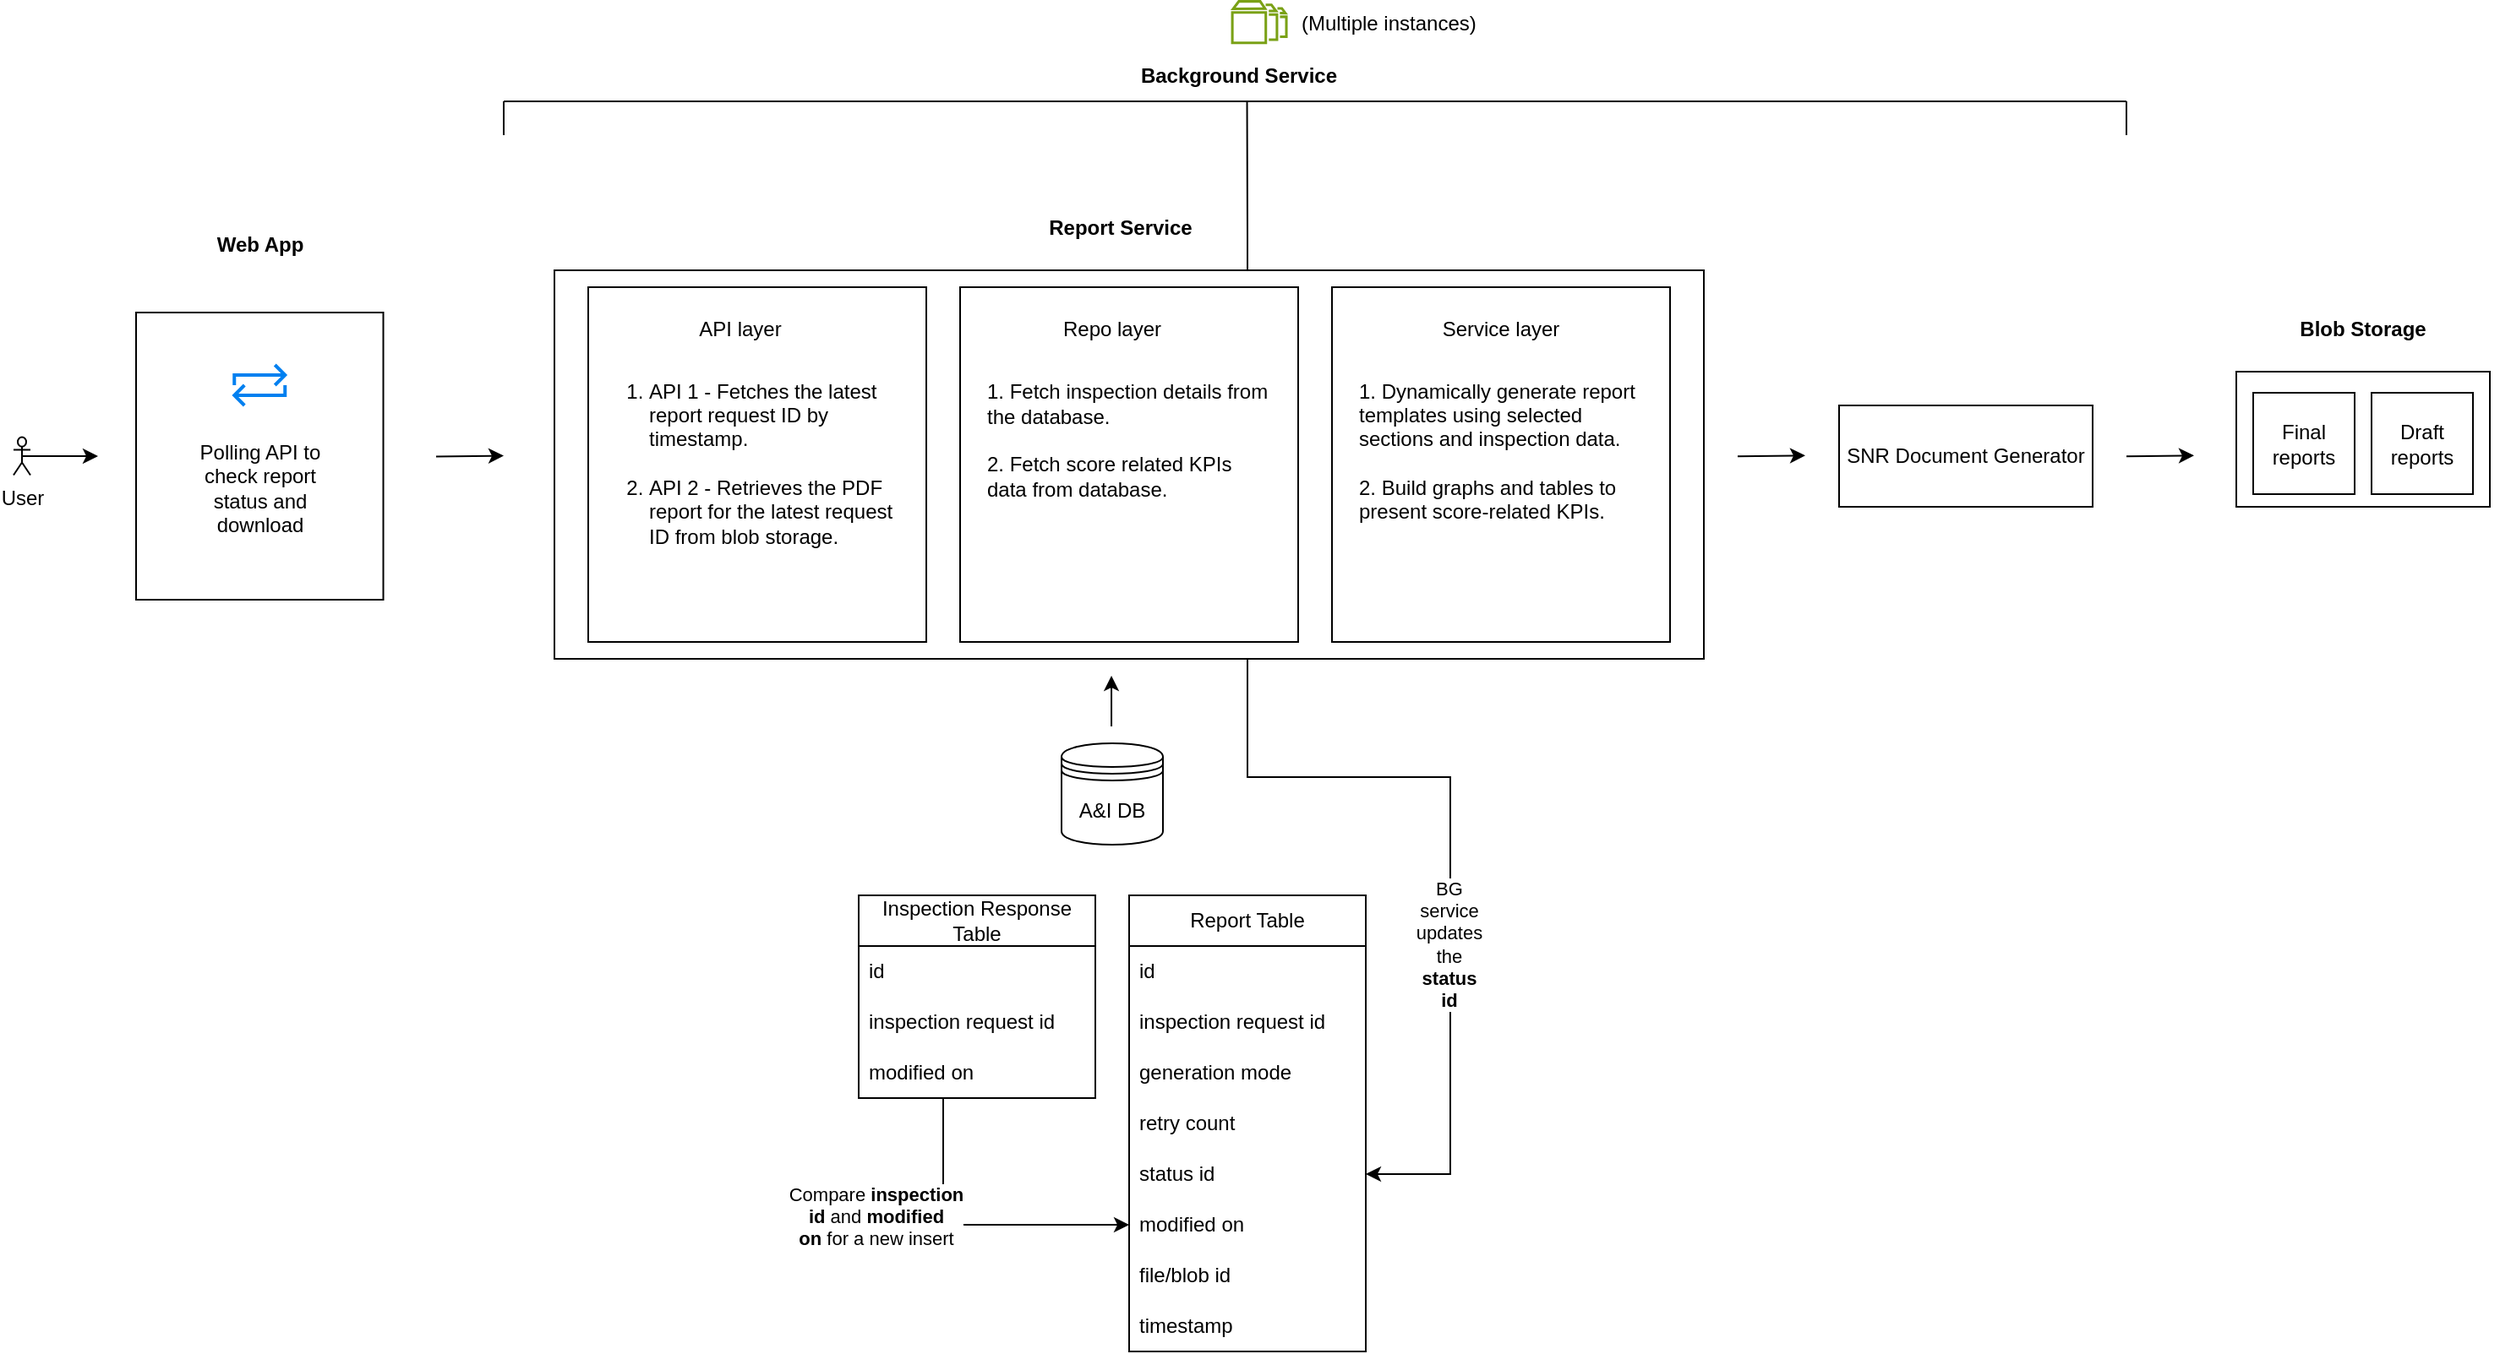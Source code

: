 <mxfile version="28.1.0">
  <diagram name="Report Service - A&amp;I" id="1YIPlWxTEJ8W7mqabqMT">
    <mxGraphModel dx="2312" dy="1270" grid="1" gridSize="10" guides="1" tooltips="1" connect="1" arrows="1" fold="1" page="1" pageScale="1" pageWidth="1920" pageHeight="1200" math="0" shadow="0">
      <root>
        <mxCell id="0" />
        <mxCell id="1" parent="0" />
        <mxCell id="2hkZbPnxHvf6jAYgh7-L-45" value="" style="endArrow=classic;html=1;rounded=0;entryX=1;entryY=0.5;entryDx=0;entryDy=0;exitX=0.528;exitY=1.002;exitDx=0;exitDy=0;exitPerimeter=0;" edge="1" parent="1" source="2hkZbPnxHvf6jAYgh7-L-41" target="d6Js0XEYEXI5DrSHMX23-42">
          <mxGeometry width="50" height="50" relative="1" as="geometry">
            <mxPoint x="1170" y="640" as="sourcePoint" />
            <mxPoint x="1150" y="660" as="targetPoint" />
            <Array as="points">
              <mxPoint x="1000" y="320" />
              <mxPoint x="1000" y="640" />
              <mxPoint x="1120" y="640" />
              <mxPoint x="1120" y="875" />
            </Array>
          </mxGeometry>
        </mxCell>
        <mxCell id="d6Js0XEYEXI5DrSHMX23-1" value="SNR Document Generator" style="rounded=0;whiteSpace=wrap;html=1;" parent="1" vertex="1">
          <mxGeometry x="1350" y="420" width="150" height="60" as="geometry" />
        </mxCell>
        <mxCell id="d6Js0XEYEXI5DrSHMX23-7" value="Report Service" style="text;html=1;align=center;verticalAlign=middle;whiteSpace=wrap;rounded=0;fontStyle=1" parent="1" vertex="1">
          <mxGeometry x="840" y="300" width="170" height="30" as="geometry" />
        </mxCell>
        <mxCell id="d6Js0XEYEXI5DrSHMX23-74" style="edgeStyle=orthogonalEdgeStyle;rounded=0;orthogonalLoop=1;jettySize=auto;html=1;exitX=0.5;exitY=0.5;exitDx=0;exitDy=0;exitPerimeter=0;" parent="1" source="d6Js0XEYEXI5DrSHMX23-27" edge="1">
          <mxGeometry relative="1" as="geometry">
            <mxPoint x="320" y="450" as="targetPoint" />
          </mxGeometry>
        </mxCell>
        <mxCell id="d6Js0XEYEXI5DrSHMX23-27" value="User" style="shape=umlActor;verticalLabelPosition=bottom;verticalAlign=top;html=1;outlineConnect=0;" parent="1" vertex="1">
          <mxGeometry x="270" y="438.75" width="10" height="22.5" as="geometry" />
        </mxCell>
        <mxCell id="d6Js0XEYEXI5DrSHMX23-37" value="&lt;span style=&quot;font-weight: normal;&quot;&gt;Report Table&lt;/span&gt;" style="swimlane;fontStyle=1;childLayout=stackLayout;horizontal=1;startSize=30;horizontalStack=0;resizeParent=1;resizeParentMax=0;resizeLast=0;collapsible=1;marginBottom=0;whiteSpace=wrap;html=1;" parent="1" vertex="1">
          <mxGeometry x="930" y="710" width="140" height="270" as="geometry">
            <mxRectangle x="40" y="250" width="60" height="30" as="alternateBounds" />
          </mxGeometry>
        </mxCell>
        <mxCell id="d6Js0XEYEXI5DrSHMX23-38" value="id" style="text;strokeColor=none;fillColor=none;align=left;verticalAlign=middle;spacingLeft=4;spacingRight=4;overflow=hidden;points=[[0,0.5],[1,0.5]];portConstraint=eastwest;rotatable=0;whiteSpace=wrap;html=1;" parent="d6Js0XEYEXI5DrSHMX23-37" vertex="1">
          <mxGeometry y="30" width="140" height="30" as="geometry" />
        </mxCell>
        <mxCell id="d6Js0XEYEXI5DrSHMX23-39" value="inspection request id" style="text;strokeColor=none;fillColor=none;align=left;verticalAlign=middle;spacingLeft=4;spacingRight=4;overflow=hidden;points=[[0,0.5],[1,0.5]];portConstraint=eastwest;rotatable=0;whiteSpace=wrap;html=1;" parent="d6Js0XEYEXI5DrSHMX23-37" vertex="1">
          <mxGeometry y="60" width="140" height="30" as="geometry" />
        </mxCell>
        <mxCell id="d6Js0XEYEXI5DrSHMX23-40" value="generation mode" style="text;strokeColor=none;fillColor=none;align=left;verticalAlign=middle;spacingLeft=4;spacingRight=4;overflow=hidden;points=[[0,0.5],[1,0.5]];portConstraint=eastwest;rotatable=0;whiteSpace=wrap;html=1;" parent="d6Js0XEYEXI5DrSHMX23-37" vertex="1">
          <mxGeometry y="90" width="140" height="30" as="geometry" />
        </mxCell>
        <mxCell id="d6Js0XEYEXI5DrSHMX23-41" value="retry count" style="text;strokeColor=none;fillColor=none;align=left;verticalAlign=middle;spacingLeft=4;spacingRight=4;overflow=hidden;points=[[0,0.5],[1,0.5]];portConstraint=eastwest;rotatable=0;whiteSpace=wrap;html=1;" parent="d6Js0XEYEXI5DrSHMX23-37" vertex="1">
          <mxGeometry y="120" width="140" height="30" as="geometry" />
        </mxCell>
        <mxCell id="d6Js0XEYEXI5DrSHMX23-42" value="status id" style="text;strokeColor=none;fillColor=none;align=left;verticalAlign=middle;spacingLeft=4;spacingRight=4;overflow=hidden;points=[[0,0.5],[1,0.5]];portConstraint=eastwest;rotatable=0;whiteSpace=wrap;html=1;" parent="d6Js0XEYEXI5DrSHMX23-37" vertex="1">
          <mxGeometry y="150" width="140" height="30" as="geometry" />
        </mxCell>
        <mxCell id="d6Js0XEYEXI5DrSHMX23-43" value="modified on" style="text;strokeColor=none;fillColor=none;align=left;verticalAlign=middle;spacingLeft=4;spacingRight=4;overflow=hidden;points=[[0,0.5],[1,0.5]];portConstraint=eastwest;rotatable=0;whiteSpace=wrap;html=1;" parent="d6Js0XEYEXI5DrSHMX23-37" vertex="1">
          <mxGeometry y="180" width="140" height="30" as="geometry" />
        </mxCell>
        <mxCell id="d6Js0XEYEXI5DrSHMX23-44" value="file/blob id" style="text;strokeColor=none;fillColor=none;align=left;verticalAlign=middle;spacingLeft=4;spacingRight=4;overflow=hidden;points=[[0,0.5],[1,0.5]];portConstraint=eastwest;rotatable=0;whiteSpace=wrap;html=1;" parent="d6Js0XEYEXI5DrSHMX23-37" vertex="1">
          <mxGeometry y="210" width="140" height="30" as="geometry" />
        </mxCell>
        <mxCell id="d6Js0XEYEXI5DrSHMX23-45" value="timestamp" style="text;strokeColor=none;fillColor=none;align=left;verticalAlign=middle;spacingLeft=4;spacingRight=4;overflow=hidden;points=[[0,0.5],[1,0.5]];portConstraint=eastwest;rotatable=0;whiteSpace=wrap;html=1;" parent="d6Js0XEYEXI5DrSHMX23-37" vertex="1">
          <mxGeometry y="240" width="140" height="30" as="geometry" />
        </mxCell>
        <mxCell id="d6Js0XEYEXI5DrSHMX23-50" value="A&amp;amp;I DB" style="shape=datastore;whiteSpace=wrap;html=1;fontStyle=0" parent="1" vertex="1">
          <mxGeometry x="890" y="620" width="60" height="60" as="geometry" />
        </mxCell>
        <mxCell id="d6Js0XEYEXI5DrSHMX23-54" value="" style="endArrow=classic;html=1;rounded=0;entryX=0.45;entryY=1;entryDx=0;entryDy=0;entryPerimeter=0;" parent="1" edge="1">
          <mxGeometry width="50" height="50" relative="1" as="geometry">
            <mxPoint x="919.52" y="610" as="sourcePoint" />
            <mxPoint x="919.52" y="580" as="targetPoint" />
          </mxGeometry>
        </mxCell>
        <mxCell id="d6Js0XEYEXI5DrSHMX23-56" value="" style="group;labelBackgroundColor=none;" parent="1" vertex="1" connectable="0">
          <mxGeometry x="590" y="340" width="680" height="230" as="geometry" />
        </mxCell>
        <mxCell id="d6Js0XEYEXI5DrSHMX23-3" value="" style="rounded=0;whiteSpace=wrap;html=1;" parent="d6Js0XEYEXI5DrSHMX23-56" vertex="1">
          <mxGeometry width="680" height="230" as="geometry" />
        </mxCell>
        <mxCell id="d6Js0XEYEXI5DrSHMX23-4" value="" style="rounded=0;whiteSpace=wrap;html=1;" parent="d6Js0XEYEXI5DrSHMX23-56" vertex="1">
          <mxGeometry x="20" y="10" width="200" height="210" as="geometry" />
        </mxCell>
        <mxCell id="d6Js0XEYEXI5DrSHMX23-8" value="API layer" style="text;html=1;align=center;verticalAlign=middle;whiteSpace=wrap;rounded=0;" parent="d6Js0XEYEXI5DrSHMX23-56" vertex="1">
          <mxGeometry x="80" y="20" width="60" height="30" as="geometry" />
        </mxCell>
        <mxCell id="d6Js0XEYEXI5DrSHMX23-29" value="&lt;span style=&quot;color: rgba(0, 0, 0, 0); font-family: monospace; font-size: 0px; text-align: start; text-wrap-mode: nowrap;&quot;&gt;%3CmxGraphModel%3E%3Croot%3E%3CmxCell%20id%3D%220%22%2F%3E%3CmxCell%20id%3D%221%22%20parent%3D%220%22%2F%3E%3CmxCell%20id%3D%222%22%20value%3D%22Repo%20layer%22%20style%3D%22text%3Bhtml%3D1%3Balign%3Dcenter%3BverticalAlign%3Dmiddle%3BwhiteSpace%3Dwrap%3Brounded%3D0%3B%22%20vertex%3D%221%22%20parent%3D%221%22%3E%3CmxGeometry%20x%3D%22710%22%20y%3D%22265%22%20width%3D%2280%22%20height%3D%2230%22%20as%3D%22geometry%22%2F%3E%3C%2FmxCell%3E%3CmxCell%20id%3D%223%22%20value%3D%22Fetch%20inspection%20and%20score%20related%20KPIs%20data%20from%20DB%22%20style%3D%22text%3Bhtml%3D1%3Balign%3Dcenter%3BverticalAlign%3Dmiddle%3BwhiteSpace%3Dwrap%3Brounded%3D0%3B%22%20vertex%3D%221%22%20parent%3D%221%22%3E%3CmxGeometry%20x%3D%22710%22%20y%3D%22300%22%20width%3D%2280%22%20height%3D%22130%22%20as%3D%22geometry%22%2F%3E%3C%2FmxCell%3E%3C%2Froot%3E%3C%2FmxGraphModel%3E&lt;/span&gt;" style="rounded=0;whiteSpace=wrap;html=1;" parent="d6Js0XEYEXI5DrSHMX23-56" vertex="1">
          <mxGeometry x="240" y="10" width="200" height="210" as="geometry" />
        </mxCell>
        <mxCell id="d6Js0XEYEXI5DrSHMX23-28" value="&lt;ol&gt;&lt;li&gt;API 1 - Fetches the latest report request ID by timestamp.&lt;br&gt;&lt;br&gt;&lt;/li&gt;&lt;li&gt;API 2 - Retrieves the PDF report for the latest request ID from blob storage.&lt;/li&gt;&lt;/ol&gt;&lt;div&gt;&lt;div&gt;&lt;br&gt;&lt;/div&gt;&lt;div&gt;&lt;br&gt;&lt;/div&gt;&lt;/div&gt;" style="text;strokeColor=none;fillColor=none;align=left;verticalAlign=middle;spacingLeft=4;spacingRight=4;overflow=hidden;points=[[0,0.5],[1,0.5]];portConstraint=eastwest;rotatable=0;whiteSpace=wrap;html=1;" parent="d6Js0XEYEXI5DrSHMX23-56" vertex="1">
          <mxGeometry x="10" y="50" width="200" height="140" as="geometry" />
        </mxCell>
        <mxCell id="d6Js0XEYEXI5DrSHMX23-30" value="Repo layer" style="text;html=1;align=center;verticalAlign=middle;whiteSpace=wrap;rounded=0;" parent="d6Js0XEYEXI5DrSHMX23-56" vertex="1">
          <mxGeometry x="290" y="20" width="80" height="30" as="geometry" />
        </mxCell>
        <mxCell id="d6Js0XEYEXI5DrSHMX23-32" value="&lt;span style=&quot;color: rgba(0, 0, 0, 0); font-family: monospace; font-size: 0px; text-align: start; text-wrap-mode: nowrap;&quot;&gt;%3CmxGraphModel%3E%3Croot%3E%3CmxCell%20id%3D%220%22%2F%3E%3CmxCell%20id%3D%221%22%20parent%3D%220%22%2F%3E%3CmxCell%20id%3D%222%22%20value%3D%22Repo%20layer%22%20style%3D%22text%3Bhtml%3D1%3Balign%3Dcenter%3BverticalAlign%3Dmiddle%3BwhiteSpace%3Dwrap%3Brounded%3D0%3B%22%20vertex%3D%221%22%20parent%3D%221%22%3E%3CmxGeometry%20x%3D%22710%22%20y%3D%22265%22%20width%3D%2280%22%20height%3D%2230%22%20as%3D%22geometry%22%2F%3E%3C%2FmxCell%3E%3CmxCell%20id%3D%223%22%20value%3D%22Fetch%20inspection%20and%20score%20related%20KPIs%20data%20from%20DB%22%20style%3D%22text%3Bhtml%3D1%3Balign%3Dcenter%3BverticalAlign%3Dmiddle%3BwhiteSpace%3Dwrap%3Brounded%3D0%3B%22%20vertex%3D%221%22%20parent%3D%221%22%3E%3CmxGeometry%20x%3D%22710%22%20y%3D%22300%22%20width%3D%2280%22%20height%3D%22130%22%20as%3D%22geometry%22%2F%3E%3C%2FmxCell%3E%3C%2Froot%3E%3C%2FmxGraphModel%3E&lt;/span&gt;" style="rounded=0;whiteSpace=wrap;html=1;" parent="d6Js0XEYEXI5DrSHMX23-56" vertex="1">
          <mxGeometry x="460" y="10" width="200" height="210" as="geometry" />
        </mxCell>
        <mxCell id="d6Js0XEYEXI5DrSHMX23-33" value="Service layer" style="text;html=1;align=center;verticalAlign=middle;whiteSpace=wrap;rounded=0;" parent="d6Js0XEYEXI5DrSHMX23-56" vertex="1">
          <mxGeometry x="520" y="20" width="80" height="30" as="geometry" />
        </mxCell>
        <mxCell id="d6Js0XEYEXI5DrSHMX23-35" value="&lt;span style=&quot;text-align: center;&quot;&gt;1. Fetch inspection details from the database.&lt;br&gt;&lt;br&gt;2. Fetch&amp;nbsp;&lt;/span&gt;&lt;span style=&quot;text-align: center;&quot;&gt;score related KPIs data from database.&lt;/span&gt;&lt;span style=&quot;text-align: center;&quot;&gt;&lt;br&gt;&lt;/span&gt;&lt;div&gt;&lt;div&gt;&lt;span style=&quot;text-align: center;&quot;&gt;&lt;br&gt;&lt;/span&gt;&lt;/div&gt;&lt;div&gt;&lt;span style=&quot;text-align: center;&quot;&gt;&lt;br&gt;&lt;/span&gt;&lt;/div&gt;&lt;/div&gt;" style="text;strokeColor=none;fillColor=none;align=left;verticalAlign=middle;spacingLeft=4;spacingRight=4;overflow=hidden;points=[[0,0.5],[1,0.5]];portConstraint=eastwest;rotatable=0;whiteSpace=wrap;html=1;" parent="d6Js0XEYEXI5DrSHMX23-56" vertex="1">
          <mxGeometry x="250" y="62.5" width="180" height="105" as="geometry" />
        </mxCell>
        <mxCell id="d6Js0XEYEXI5DrSHMX23-36" value="&lt;span style=&quot;text-align: center;&quot;&gt;1.&amp;nbsp;&lt;/span&gt;Dynamically generate report templates using selected sections and inspection data.&lt;span style=&quot;text-align: center;&quot;&gt;&lt;br&gt;&lt;br&gt;2.&amp;nbsp;&lt;/span&gt;Build graphs and tables to present score-related KPIs.&lt;span style=&quot;text-align: center;&quot;&gt;&lt;br&gt;&lt;/span&gt;&lt;div&gt;&lt;div&gt;&lt;span style=&quot;text-align: center;&quot;&gt;&lt;br&gt;&lt;/span&gt;&lt;/div&gt;&lt;div&gt;&lt;span style=&quot;text-align: center;&quot;&gt;&lt;br&gt;&lt;/span&gt;&lt;/div&gt;&lt;/div&gt;" style="text;strokeColor=none;fillColor=none;align=left;verticalAlign=middle;spacingLeft=4;spacingRight=4;overflow=hidden;points=[[0,0.5],[1,0.5]];portConstraint=eastwest;rotatable=0;whiteSpace=wrap;html=1;" parent="d6Js0XEYEXI5DrSHMX23-56" vertex="1">
          <mxGeometry x="470" y="62.5" width="180" height="117.5" as="geometry" />
        </mxCell>
        <mxCell id="d6Js0XEYEXI5DrSHMX23-61" value="" style="endArrow=classic;html=1;rounded=0;" parent="1" edge="1">
          <mxGeometry width="50" height="50" relative="1" as="geometry">
            <mxPoint x="1290" y="450.11" as="sourcePoint" />
            <mxPoint x="1330" y="449.67" as="targetPoint" />
          </mxGeometry>
        </mxCell>
        <mxCell id="d6Js0XEYEXI5DrSHMX23-63" value="" style="endArrow=classic;html=1;rounded=0;" parent="1" edge="1">
          <mxGeometry width="50" height="50" relative="1" as="geometry">
            <mxPoint x="1520" y="450.11" as="sourcePoint" />
            <mxPoint x="1560" y="449.67" as="targetPoint" />
          </mxGeometry>
        </mxCell>
        <mxCell id="d6Js0XEYEXI5DrSHMX23-64" value="&lt;span style=&quot;font-weight: normal;&quot;&gt;Inspection Response Table&lt;/span&gt;" style="swimlane;fontStyle=1;childLayout=stackLayout;horizontal=1;startSize=30;horizontalStack=0;resizeParent=1;resizeParentMax=0;resizeLast=0;collapsible=1;marginBottom=0;whiteSpace=wrap;html=1;" parent="1" vertex="1">
          <mxGeometry x="770" y="710" width="140" height="120" as="geometry" />
        </mxCell>
        <mxCell id="d6Js0XEYEXI5DrSHMX23-65" value="id" style="text;strokeColor=none;fillColor=none;align=left;verticalAlign=middle;spacingLeft=4;spacingRight=4;overflow=hidden;points=[[0,0.5],[1,0.5]];portConstraint=eastwest;rotatable=0;whiteSpace=wrap;html=1;" parent="d6Js0XEYEXI5DrSHMX23-64" vertex="1">
          <mxGeometry y="30" width="140" height="30" as="geometry" />
        </mxCell>
        <mxCell id="d6Js0XEYEXI5DrSHMX23-66" value="inspection request id" style="text;strokeColor=none;fillColor=none;align=left;verticalAlign=middle;spacingLeft=4;spacingRight=4;overflow=hidden;points=[[0,0.5],[1,0.5]];portConstraint=eastwest;rotatable=0;whiteSpace=wrap;html=1;" parent="d6Js0XEYEXI5DrSHMX23-64" vertex="1">
          <mxGeometry y="60" width="140" height="30" as="geometry" />
        </mxCell>
        <mxCell id="d6Js0XEYEXI5DrSHMX23-67" value="modified on" style="text;strokeColor=none;fillColor=none;align=left;verticalAlign=middle;spacingLeft=4;spacingRight=4;overflow=hidden;points=[[0,0.5],[1,0.5]];portConstraint=eastwest;rotatable=0;whiteSpace=wrap;html=1;" parent="d6Js0XEYEXI5DrSHMX23-64" vertex="1">
          <mxGeometry y="90" width="140" height="30" as="geometry" />
        </mxCell>
        <mxCell id="d6Js0XEYEXI5DrSHMX23-68" value="" style="endArrow=classic;html=1;rounded=0;entryX=0;entryY=0.5;entryDx=0;entryDy=0;" parent="1" edge="1" target="d6Js0XEYEXI5DrSHMX23-43">
          <mxGeometry relative="1" as="geometry">
            <mxPoint x="820" y="830" as="sourcePoint" />
            <mxPoint x="930.0" y="866.14" as="targetPoint" />
            <Array as="points">
              <mxPoint x="820" y="905" />
            </Array>
          </mxGeometry>
        </mxCell>
        <mxCell id="d6Js0XEYEXI5DrSHMX23-72" value="&lt;span style=&quot;color: rgba(0, 0, 0, 0); font-family: monospace; font-size: 0px; text-align: start; background-color: rgb(236, 236, 236);&quot;&gt;%3CmxGraphModel%3E%3Croot%3E%3CmxCell%20id%3D%220%22%2F%3E%3CmxCell%20id%3D%221%22%20parent%3D%220%22%2F%3E%3CmxCell%20id%3D%222%22%20value%3D%22Compare%20%26lt%3Bb%26gt%3Binspection%20id%26lt%3B%2Fb%26gt%3B%20and%26lt%3Bb%26gt%3B%20modified%20on%26lt%3B%2Fb%26gt%3B%20for%20a%20new%20insert%22%20style%3D%22edgeLabel%3Bresizable%3D0%3Bhtml%3D1%3B%3Balign%3Dright%3BverticalAlign%3Dmiddle%3BlabelPosition%3Dleft%3BverticalLabelPosition%3Dmiddle%3B%22%20connectable%3D%220%22%20vertex%3D%221%22%20parent%3D%221%22%3E%3CmxGeometry%20x%3D%22779.903%22%20y%3D%22790.14%22%20as%3D%22geometry%22%2F%3E%3C%2FmxCell%3E%3C%2Froot%3E%3C%2FmxGraphModel%3E&lt;/span&gt;&lt;span style=&quot;color: rgba(0, 0, 0, 0); font-family: monospace; font-size: 0px; text-align: start; background-color: rgb(236, 236, 236);&quot;&gt;%3CmxGraphModel%3E%3Croot%3E%3CmxCell%20id%3D%220%22%2F%3E%3CmxCell%20id%3D%221%22%20parent%3D%220%22%2F%3E%3CmxCell%20id%3D%222%22%20value%3D%22Compare%20%26lt%3Bb%26gt%3Binspection%20id%26lt%3B%2Fb%26gt%3B%20and%26lt%3Bb%26gt%3B%20modified%20on%26lt%3B%2Fb%26gt%3B%20for%20a%20new%20insert%22%20style%3D%22edgeLabel%3Bresizable%3D0%3Bhtml%3D1%3B%3Balign%3Dright%3BverticalAlign%3Dmiddle%3BlabelPosition%3Dleft%3BverticalLabelPosition%3Dmiddle%3B%22%20connectable%3D%220%22%20vertex%3D%221%22%20parent%3D%221%22%3E%3CmxGeometry%20x%3D%22779.903%22%20y%3D%22790.14%22%20as%3D%22geometry%22%2F%3E%3C%2FmxCell%3E%3C%2Froot%3E%3C%2FmxGraphModel%3E&lt;/span&gt;" style="edgeLabel;html=1;align=center;verticalAlign=middle;resizable=0;points=[];" parent="d6Js0XEYEXI5DrSHMX23-68" vertex="1" connectable="0">
          <mxGeometry x="0.122" y="-2" relative="1" as="geometry">
            <mxPoint as="offset" />
          </mxGeometry>
        </mxCell>
        <mxCell id="d6Js0XEYEXI5DrSHMX23-73" value="Compare&amp;nbsp;&lt;b&gt;inspection id&lt;/b&gt;&amp;nbsp;and&lt;b&gt;&amp;nbsp;modified on&lt;/b&gt;&amp;nbsp;for a new insert" style="edgeLabel;resizable=0;html=1;;align=center;verticalAlign=middle;labelPosition=left;verticalLabelPosition=middle;whiteSpace=wrap;imageWidth=28;" parent="1" connectable="0" vertex="1">
          <mxGeometry x="760" y="890" as="geometry">
            <mxPoint x="20" y="10" as="offset" />
          </mxGeometry>
        </mxCell>
        <mxCell id="d6Js0XEYEXI5DrSHMX23-21" value="" style="rounded=0;whiteSpace=wrap;html=1;" parent="1" vertex="1">
          <mxGeometry x="1585" y="400" width="150" height="80" as="geometry" />
        </mxCell>
        <mxCell id="d6Js0XEYEXI5DrSHMX23-57" value="Final reports" style="whiteSpace=wrap;html=1;aspect=fixed;" parent="1" vertex="1">
          <mxGeometry x="1595" y="412.5" width="60" height="60" as="geometry" />
        </mxCell>
        <mxCell id="d6Js0XEYEXI5DrSHMX23-58" value="Blob Storage" style="text;html=1;align=center;verticalAlign=middle;whiteSpace=wrap;rounded=0;fontStyle=1" parent="1" vertex="1">
          <mxGeometry x="1580" y="360" width="160" height="30" as="geometry" />
        </mxCell>
        <mxCell id="sHj_UfKYaeUGQFyIhz4J-1" value="Draft reports" style="whiteSpace=wrap;html=1;aspect=fixed;" vertex="1" parent="1">
          <mxGeometry x="1665" y="412.5" width="60" height="60" as="geometry" />
        </mxCell>
        <mxCell id="sHj_UfKYaeUGQFyIhz4J-3" value="" style="rounded=0;whiteSpace=wrap;html=1;rotation=90;" vertex="1" parent="1">
          <mxGeometry x="330.63" y="376.87" width="170" height="146.25" as="geometry" />
        </mxCell>
        <mxCell id="sHj_UfKYaeUGQFyIhz4J-4" value="" style="endArrow=classic;html=1;rounded=0;" edge="1" parent="1">
          <mxGeometry width="50" height="50" relative="1" as="geometry">
            <mxPoint x="520" y="450.22" as="sourcePoint" />
            <mxPoint x="560" y="449.78" as="targetPoint" />
          </mxGeometry>
        </mxCell>
        <mxCell id="2hkZbPnxHvf6jAYgh7-L-7" value="Web App" style="text;html=1;align=center;verticalAlign=middle;whiteSpace=wrap;rounded=0;fontStyle=1" vertex="1" parent="1">
          <mxGeometry x="330.63" y="310" width="170" height="30" as="geometry" />
        </mxCell>
        <mxCell id="2hkZbPnxHvf6jAYgh7-L-23" value="" style="html=1;verticalLabelPosition=bottom;align=center;labelBackgroundColor=#ffffff;verticalAlign=top;strokeWidth=2;strokeColor=#0080F0;shadow=0;dashed=0;shape=mxgraph.ios7.icons.repeat;pointerEvents=1" vertex="1" parent="1">
          <mxGeometry x="400.63" y="396" width="30" height="24" as="geometry" />
        </mxCell>
        <mxCell id="2hkZbPnxHvf6jAYgh7-L-25" value="Polling API to check report status and download" style="text;html=1;align=center;verticalAlign=middle;whiteSpace=wrap;rounded=0;" vertex="1" parent="1">
          <mxGeometry x="364.85" y="438.75" width="101.56" height="60" as="geometry" />
        </mxCell>
        <mxCell id="2hkZbPnxHvf6jAYgh7-L-40" value="" style="group" vertex="1" connectable="0" parent="1">
          <mxGeometry x="560" y="240" width="960" height="20" as="geometry" />
        </mxCell>
        <mxCell id="2hkZbPnxHvf6jAYgh7-L-27" value="" style="endArrow=none;html=1;rounded=0;" edge="1" parent="2hkZbPnxHvf6jAYgh7-L-40">
          <mxGeometry width="50" height="50" relative="1" as="geometry">
            <mxPoint as="sourcePoint" />
            <mxPoint x="960" as="targetPoint" />
          </mxGeometry>
        </mxCell>
        <mxCell id="2hkZbPnxHvf6jAYgh7-L-31" value="" style="endArrow=none;html=1;rounded=0;" edge="1" parent="2hkZbPnxHvf6jAYgh7-L-40">
          <mxGeometry width="50" height="50" relative="1" as="geometry">
            <mxPoint y="20" as="sourcePoint" />
            <mxPoint as="targetPoint" />
          </mxGeometry>
        </mxCell>
        <mxCell id="2hkZbPnxHvf6jAYgh7-L-32" value="" style="endArrow=none;html=1;rounded=0;" edge="1" parent="2hkZbPnxHvf6jAYgh7-L-40">
          <mxGeometry width="50" height="50" relative="1" as="geometry">
            <mxPoint x="960" y="20" as="sourcePoint" />
            <mxPoint x="960" as="targetPoint" />
          </mxGeometry>
        </mxCell>
        <mxCell id="2hkZbPnxHvf6jAYgh7-L-41" value="Background Service" style="text;html=1;align=center;verticalAlign=middle;whiteSpace=wrap;rounded=0;fontStyle=1" vertex="1" parent="1">
          <mxGeometry x="910" y="210" width="170" height="30" as="geometry" />
        </mxCell>
        <mxCell id="2hkZbPnxHvf6jAYgh7-L-43" value="" style="sketch=0;outlineConnect=0;fontColor=#232F3E;gradientColor=none;fillColor=#7AA116;strokeColor=none;dashed=0;verticalLabelPosition=bottom;verticalAlign=top;align=center;html=1;fontSize=12;fontStyle=0;aspect=fixed;pointerEvents=1;shape=mxgraph.aws4.multiple_volumes_resource;" vertex="1" parent="1">
          <mxGeometry x="990" y="180" width="34" height="26.15" as="geometry" />
        </mxCell>
        <mxCell id="2hkZbPnxHvf6jAYgh7-L-44" value="&lt;span style=&quot;text-align: center;&quot;&gt;(Multiple instances)&lt;/span&gt;" style="text;whiteSpace=wrap;html=1;" vertex="1" parent="1">
          <mxGeometry x="1030" y="180" width="170" height="40" as="geometry" />
        </mxCell>
        <mxCell id="2hkZbPnxHvf6jAYgh7-L-49" value="&lt;div style=&quot;&quot;&gt;BG service updates the &lt;b&gt;status id&lt;/b&gt;&lt;/div&gt;" style="edgeLabel;resizable=0;html=1;;align=center;verticalAlign=middle;labelPosition=left;verticalLabelPosition=middle;imageWidth=28;whiteSpace=wrap;" connectable="0" vertex="1" parent="1">
          <mxGeometry x="1120" y="730" as="geometry">
            <mxPoint x="-1" y="9" as="offset" />
          </mxGeometry>
        </mxCell>
      </root>
    </mxGraphModel>
  </diagram>
</mxfile>
